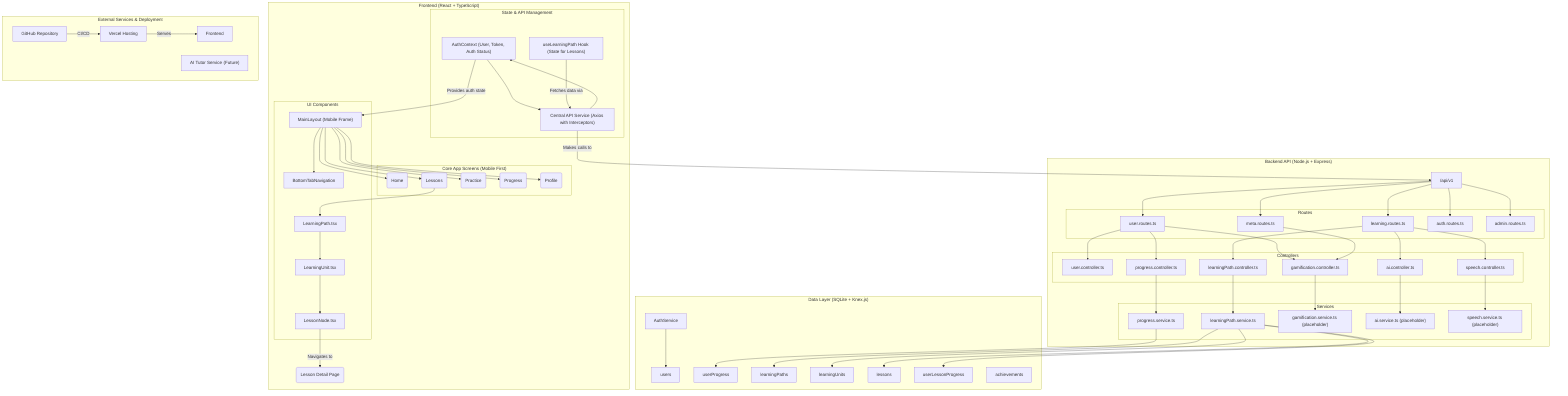 graph TD
    subgraph "Frontend (React + TypeScript)"
        direction TB

        subgraph "State & API Management"
            AuthContext["AuthContext (User, Token, Auth Status)"]
            ApiService["Central API Service (Axios with Interceptors)"]
            useLearningPath["useLearningPath Hook (State for Lessons)"]
            AuthContext --> ApiService
            ApiService --> AuthContext
        end

        subgraph "Core App Screens (Mobile First)"
            direction LR
            HomePage(Home)
            LessonsPage(Lessons)
            PracticePage(Practice)
            ProgressPage(Progress)
            ProfilePage(Profile)
        end

        subgraph "UI Components"
            MainLayout["MainLayout (Mobile Frame)"]
            BottomNav["BottomTabNavigation"]
            LearningPath["LearningPath.tsx"]
            LearningUnit["LearningUnit.tsx"]
            LessonNode["LessonNode.tsx"]
        end

        MainLayout --> BottomNav
        MainLayout --> HomePage
        MainLayout --> LessonsPage
        MainLayout --> PracticePage
        MainLayout --> ProgressPage
        MainLayout --> ProfilePage
        
        LessonsPage --> LearningPath
        LearningPath --> LearningUnit
        LearningUnit --> LessonNode
        
        AuthContext -- "Provides auth state" --> MainLayout
        useLearningPath -- "Fetches data via" --> ApiService
        LessonNode -- "Navigates to" --> LessonPage(Lesson Detail Page)
    end

    subgraph "Backend API (Node.js + Express)"
        direction TB

        ApiGateway["/api/v1"]

        subgraph "Routes"
            UserRoutes["user.routes.ts"]
            LearningRoutes["learning.routes.ts"]
            MetaRoutes["meta.routes.ts"]
            AuthRoutes["auth.routes.ts"]
            AdminRoutes["admin.routes.ts"]
        end

        subgraph "Controllers"
            UserController["user.controller.ts"]
            ProgressController["progress.controller.ts"]
            GamificationController["gamification.controller.ts"]
            LearningPathController["learningPath.controller.ts"]
            AIController["ai.controller.ts"]
            SpeechController["speech.controller.ts"]
        end

        subgraph "Services"
            ProgressService["progress.service.ts"]
            LearningPathService["learningPath.service.ts"]
            GamificationService["gamification.service.ts (placeholder)"]
            AIService["ai.service.ts (placeholder)"]
            SpeechService["speech.service.ts (placeholder)"]
        end
        
        ApiGateway --> AuthRoutes
        ApiGateway --> UserRoutes
        ApiGateway --> LearningRoutes
        ApiGateway --> MetaRoutes
        ApiGateway --> AdminRoutes

        UserRoutes --> UserController
        UserRoutes --> ProgressController
        UserRoutes --> GamificationController
        
        LearningRoutes --> LearningPathController
        LearningRoutes --> AIController
        LearningRoutes --> SpeechController

        MetaRoutes --> GamificationController

        ProgressController --> ProgressService
        GamificationController --> GamificationService
        LearningPathController --> LearningPathService
        AIController --> AIService
        SpeechController --> SpeechService
    end

    subgraph "Data Layer (SQLite + Knex.js)"
        direction TB
        Users["users"]
        UserProgress["userProgress"]
        LearningPaths["learningPaths"]
        LearningUnits["learningUnits"]
        Lessons["lessons"]
        UserLessonProgress["userLessonProgress"]
        Achievements["achievements"]
        
        AuthService --> Users
        ProgressService --> UserProgress
        LearningPathService --> LearningPaths
        LearningPathService --> LearningUnits
        LearningPathService --> Lessons
        LearningPathService --> UserLessonProgress
    end

    subgraph "External Services & Deployment"
        GitHub["GitHub Repository"]
        Vercel["Vercel Hosting"]
        AI_Tutor["AI Tutor Service (Future)"]
        
        GitHub -- "CI/CD" --> Vercel
        Vercel -- "Serves" --> Frontend
    end

    ApiService -- "Makes calls to" --> ApiGateway